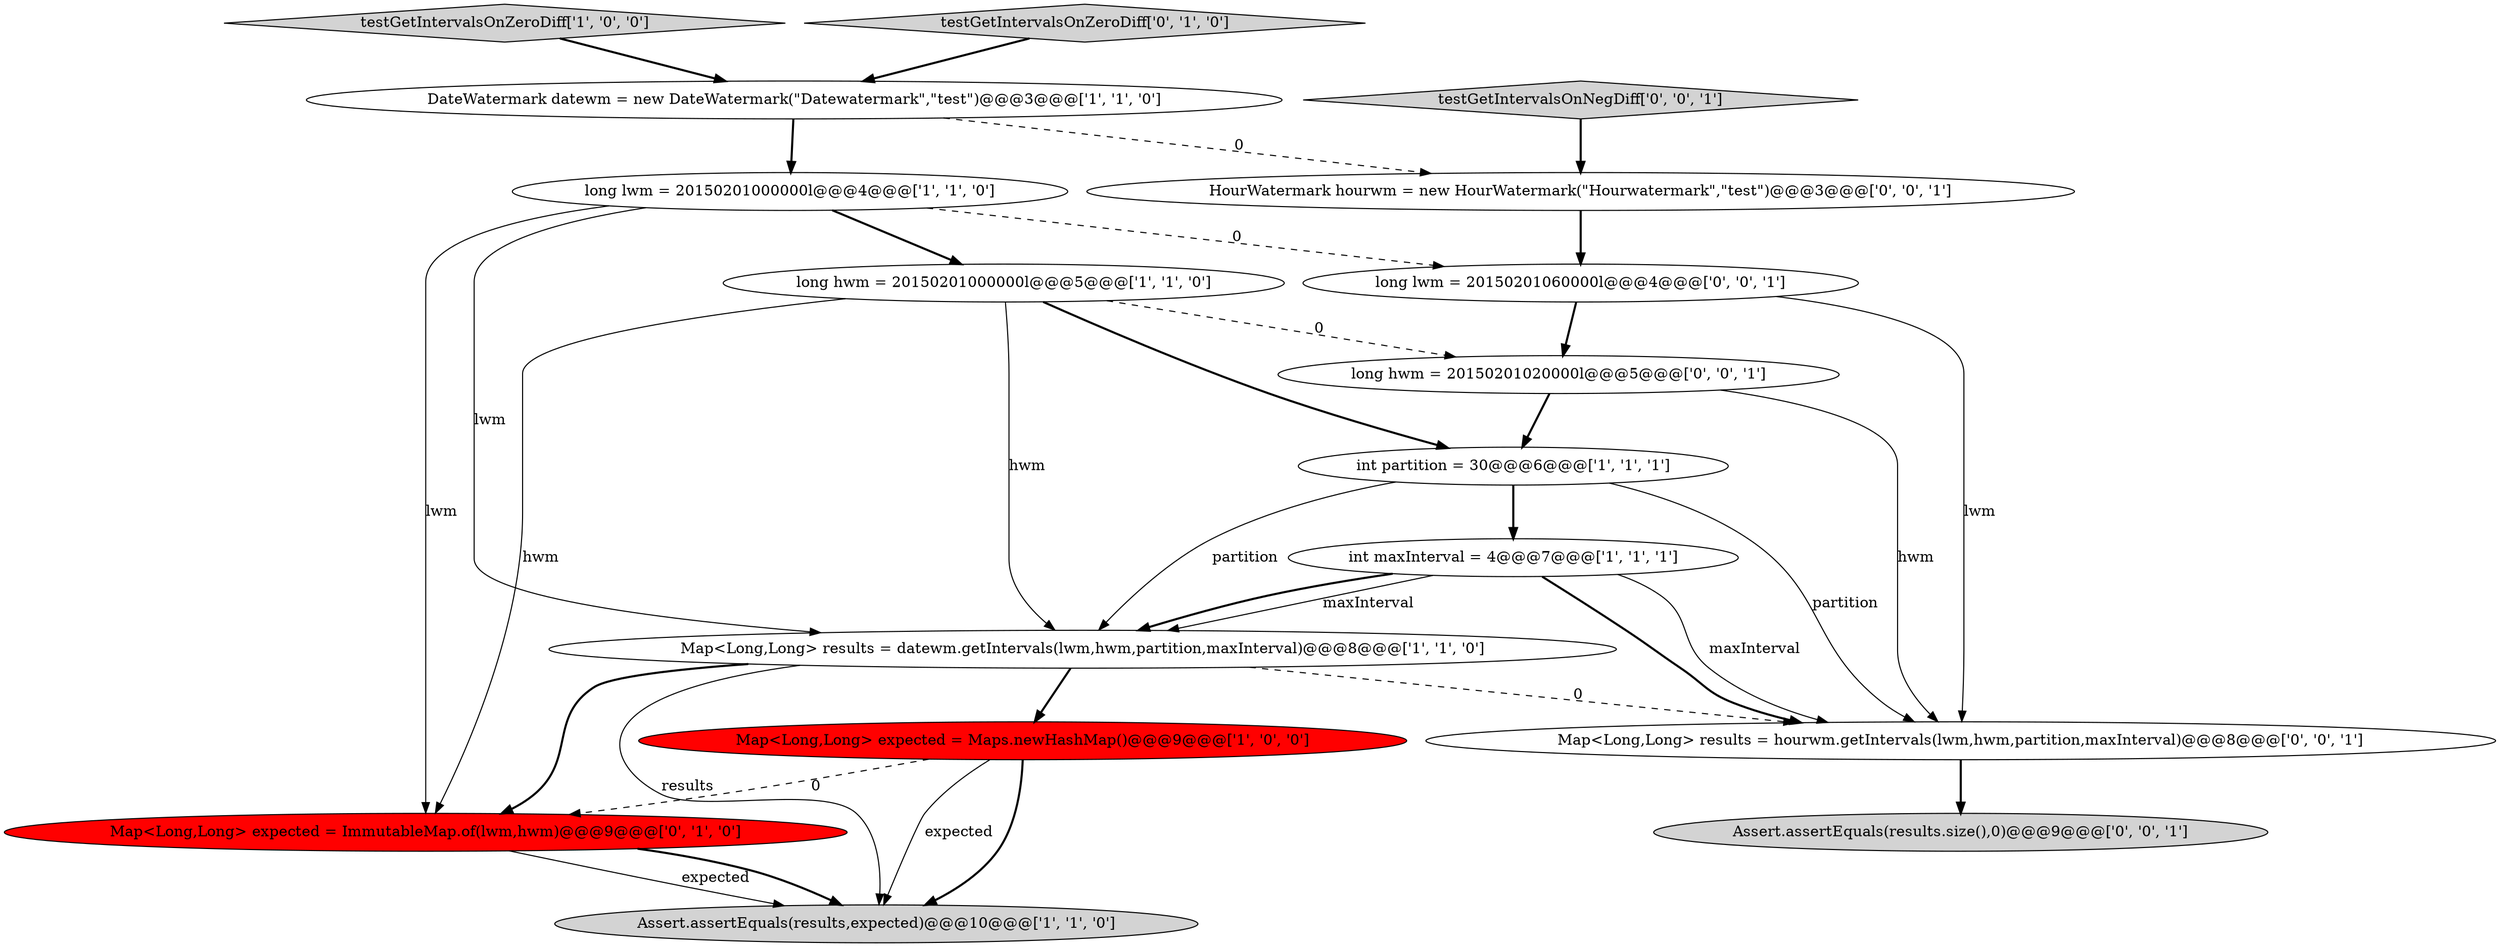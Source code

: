 digraph {
4 [style = filled, label = "testGetIntervalsOnZeroDiff['1', '0', '0']", fillcolor = lightgray, shape = diamond image = "AAA0AAABBB1BBB"];
1 [style = filled, label = "Map<Long,Long> expected = Maps.newHashMap()@@@9@@@['1', '0', '0']", fillcolor = red, shape = ellipse image = "AAA1AAABBB1BBB"];
6 [style = filled, label = "long lwm = 20150201000000l@@@4@@@['1', '1', '0']", fillcolor = white, shape = ellipse image = "AAA0AAABBB1BBB"];
10 [style = filled, label = "testGetIntervalsOnZeroDiff['0', '1', '0']", fillcolor = lightgray, shape = diamond image = "AAA0AAABBB2BBB"];
7 [style = filled, label = "int partition = 30@@@6@@@['1', '1', '1']", fillcolor = white, shape = ellipse image = "AAA0AAABBB1BBB"];
8 [style = filled, label = "int maxInterval = 4@@@7@@@['1', '1', '1']", fillcolor = white, shape = ellipse image = "AAA0AAABBB1BBB"];
3 [style = filled, label = "Assert.assertEquals(results,expected)@@@10@@@['1', '1', '0']", fillcolor = lightgray, shape = ellipse image = "AAA0AAABBB1BBB"];
12 [style = filled, label = "testGetIntervalsOnNegDiff['0', '0', '1']", fillcolor = lightgray, shape = diamond image = "AAA0AAABBB3BBB"];
13 [style = filled, label = "Map<Long,Long> results = hourwm.getIntervals(lwm,hwm,partition,maxInterval)@@@8@@@['0', '0', '1']", fillcolor = white, shape = ellipse image = "AAA0AAABBB3BBB"];
15 [style = filled, label = "HourWatermark hourwm = new HourWatermark(\"Hourwatermark\",\"test\")@@@3@@@['0', '0', '1']", fillcolor = white, shape = ellipse image = "AAA0AAABBB3BBB"];
11 [style = filled, label = "long lwm = 20150201060000l@@@4@@@['0', '0', '1']", fillcolor = white, shape = ellipse image = "AAA0AAABBB3BBB"];
0 [style = filled, label = "Map<Long,Long> results = datewm.getIntervals(lwm,hwm,partition,maxInterval)@@@8@@@['1', '1', '0']", fillcolor = white, shape = ellipse image = "AAA0AAABBB1BBB"];
2 [style = filled, label = "DateWatermark datewm = new DateWatermark(\"Datewatermark\",\"test\")@@@3@@@['1', '1', '0']", fillcolor = white, shape = ellipse image = "AAA0AAABBB1BBB"];
14 [style = filled, label = "long hwm = 20150201020000l@@@5@@@['0', '0', '1']", fillcolor = white, shape = ellipse image = "AAA0AAABBB3BBB"];
9 [style = filled, label = "Map<Long,Long> expected = ImmutableMap.of(lwm,hwm)@@@9@@@['0', '1', '0']", fillcolor = red, shape = ellipse image = "AAA1AAABBB2BBB"];
5 [style = filled, label = "long hwm = 20150201000000l@@@5@@@['1', '1', '0']", fillcolor = white, shape = ellipse image = "AAA0AAABBB1BBB"];
16 [style = filled, label = "Assert.assertEquals(results.size(),0)@@@9@@@['0', '0', '1']", fillcolor = lightgray, shape = ellipse image = "AAA0AAABBB3BBB"];
0->9 [style = bold, label=""];
8->0 [style = solid, label="maxInterval"];
5->14 [style = dashed, label="0"];
11->14 [style = bold, label=""];
2->6 [style = bold, label=""];
6->11 [style = dashed, label="0"];
12->15 [style = bold, label=""];
1->3 [style = bold, label=""];
1->9 [style = dashed, label="0"];
7->0 [style = solid, label="partition"];
4->2 [style = bold, label=""];
0->3 [style = solid, label="results"];
7->8 [style = bold, label=""];
13->16 [style = bold, label=""];
5->9 [style = solid, label="hwm"];
7->13 [style = solid, label="partition"];
14->7 [style = bold, label=""];
1->3 [style = solid, label="expected"];
2->15 [style = dashed, label="0"];
8->0 [style = bold, label=""];
11->13 [style = solid, label="lwm"];
6->5 [style = bold, label=""];
15->11 [style = bold, label=""];
0->1 [style = bold, label=""];
6->9 [style = solid, label="lwm"];
0->13 [style = dashed, label="0"];
14->13 [style = solid, label="hwm"];
8->13 [style = solid, label="maxInterval"];
9->3 [style = solid, label="expected"];
5->0 [style = solid, label="hwm"];
9->3 [style = bold, label=""];
5->7 [style = bold, label=""];
10->2 [style = bold, label=""];
8->13 [style = bold, label=""];
6->0 [style = solid, label="lwm"];
}

